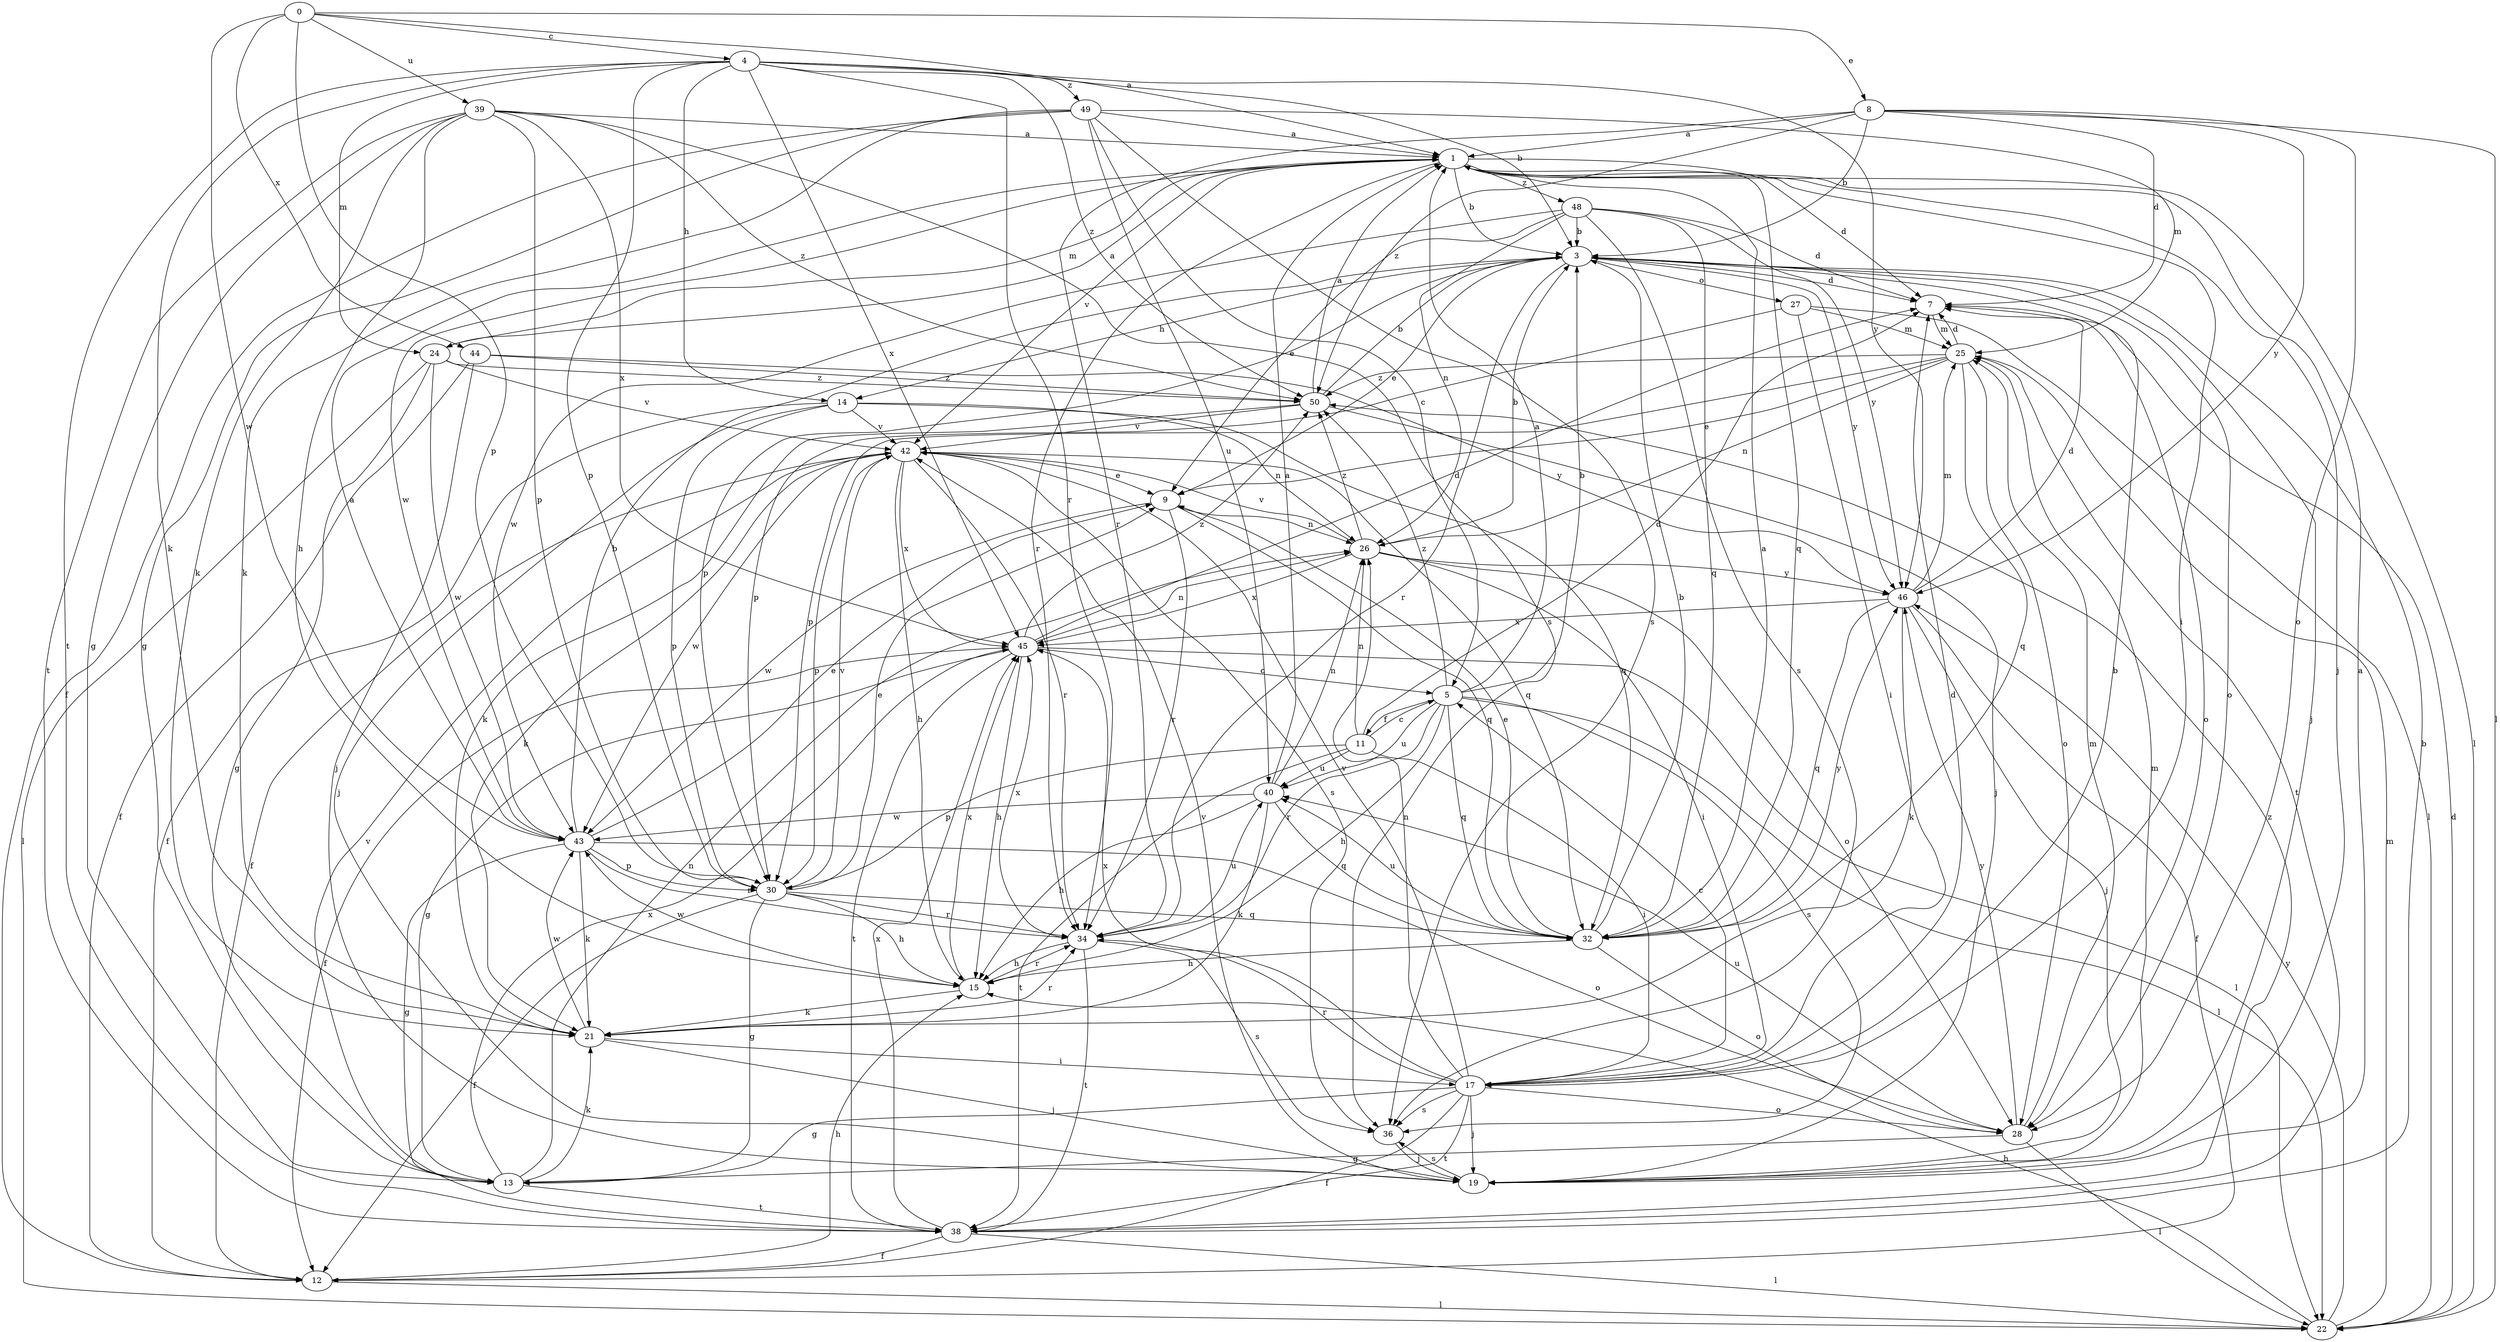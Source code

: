 strict digraph  {
0;
1;
3;
4;
5;
7;
8;
9;
11;
12;
13;
14;
15;
17;
19;
21;
22;
24;
25;
26;
27;
28;
30;
32;
34;
36;
38;
39;
40;
42;
43;
44;
45;
46;
48;
49;
50;
0 -> 1  [label=a];
0 -> 4  [label=c];
0 -> 8  [label=e];
0 -> 30  [label=p];
0 -> 39  [label=u];
0 -> 43  [label=w];
0 -> 44  [label=x];
1 -> 3  [label=b];
1 -> 7  [label=d];
1 -> 17  [label=i];
1 -> 19  [label=j];
1 -> 22  [label=l];
1 -> 24  [label=m];
1 -> 32  [label=q];
1 -> 34  [label=r];
1 -> 42  [label=v];
1 -> 43  [label=w];
1 -> 48  [label=z];
3 -> 7  [label=d];
3 -> 9  [label=e];
3 -> 14  [label=h];
3 -> 19  [label=j];
3 -> 27  [label=o];
3 -> 28  [label=o];
3 -> 30  [label=p];
3 -> 34  [label=r];
3 -> 46  [label=y];
4 -> 3  [label=b];
4 -> 14  [label=h];
4 -> 21  [label=k];
4 -> 24  [label=m];
4 -> 30  [label=p];
4 -> 34  [label=r];
4 -> 38  [label=t];
4 -> 45  [label=x];
4 -> 46  [label=y];
4 -> 49  [label=z];
4 -> 50  [label=z];
5 -> 1  [label=a];
5 -> 3  [label=b];
5 -> 11  [label=f];
5 -> 15  [label=h];
5 -> 22  [label=l];
5 -> 32  [label=q];
5 -> 34  [label=r];
5 -> 36  [label=s];
5 -> 40  [label=u];
5 -> 50  [label=z];
7 -> 25  [label=m];
7 -> 28  [label=o];
8 -> 1  [label=a];
8 -> 3  [label=b];
8 -> 7  [label=d];
8 -> 22  [label=l];
8 -> 28  [label=o];
8 -> 34  [label=r];
8 -> 46  [label=y];
8 -> 50  [label=z];
9 -> 26  [label=n];
9 -> 32  [label=q];
9 -> 34  [label=r];
9 -> 43  [label=w];
11 -> 5  [label=c];
11 -> 7  [label=d];
11 -> 17  [label=i];
11 -> 26  [label=n];
11 -> 30  [label=p];
11 -> 38  [label=t];
11 -> 40  [label=u];
12 -> 15  [label=h];
12 -> 22  [label=l];
13 -> 21  [label=k];
13 -> 26  [label=n];
13 -> 38  [label=t];
13 -> 45  [label=x];
14 -> 12  [label=f];
14 -> 19  [label=j];
14 -> 26  [label=n];
14 -> 30  [label=p];
14 -> 32  [label=q];
14 -> 42  [label=v];
15 -> 21  [label=k];
15 -> 34  [label=r];
15 -> 43  [label=w];
15 -> 45  [label=x];
17 -> 3  [label=b];
17 -> 5  [label=c];
17 -> 7  [label=d];
17 -> 12  [label=f];
17 -> 13  [label=g];
17 -> 19  [label=j];
17 -> 26  [label=n];
17 -> 28  [label=o];
17 -> 34  [label=r];
17 -> 36  [label=s];
17 -> 38  [label=t];
17 -> 42  [label=v];
17 -> 45  [label=x];
19 -> 1  [label=a];
19 -> 25  [label=m];
19 -> 36  [label=s];
19 -> 42  [label=v];
21 -> 17  [label=i];
21 -> 19  [label=j];
21 -> 34  [label=r];
21 -> 43  [label=w];
22 -> 7  [label=d];
22 -> 15  [label=h];
22 -> 25  [label=m];
22 -> 46  [label=y];
24 -> 1  [label=a];
24 -> 13  [label=g];
24 -> 22  [label=l];
24 -> 42  [label=v];
24 -> 43  [label=w];
24 -> 50  [label=z];
25 -> 7  [label=d];
25 -> 9  [label=e];
25 -> 26  [label=n];
25 -> 28  [label=o];
25 -> 30  [label=p];
25 -> 32  [label=q];
25 -> 38  [label=t];
25 -> 50  [label=z];
26 -> 3  [label=b];
26 -> 17  [label=i];
26 -> 28  [label=o];
26 -> 42  [label=v];
26 -> 45  [label=x];
26 -> 46  [label=y];
26 -> 50  [label=z];
27 -> 17  [label=i];
27 -> 22  [label=l];
27 -> 25  [label=m];
27 -> 30  [label=p];
28 -> 13  [label=g];
28 -> 22  [label=l];
28 -> 25  [label=m];
28 -> 40  [label=u];
28 -> 46  [label=y];
30 -> 9  [label=e];
30 -> 12  [label=f];
30 -> 13  [label=g];
30 -> 15  [label=h];
30 -> 32  [label=q];
30 -> 34  [label=r];
30 -> 42  [label=v];
32 -> 1  [label=a];
32 -> 3  [label=b];
32 -> 9  [label=e];
32 -> 15  [label=h];
32 -> 28  [label=o];
32 -> 40  [label=u];
32 -> 46  [label=y];
34 -> 15  [label=h];
34 -> 36  [label=s];
34 -> 38  [label=t];
34 -> 40  [label=u];
34 -> 45  [label=x];
36 -> 19  [label=j];
38 -> 3  [label=b];
38 -> 12  [label=f];
38 -> 22  [label=l];
38 -> 42  [label=v];
38 -> 45  [label=x];
38 -> 50  [label=z];
39 -> 1  [label=a];
39 -> 13  [label=g];
39 -> 15  [label=h];
39 -> 21  [label=k];
39 -> 30  [label=p];
39 -> 36  [label=s];
39 -> 38  [label=t];
39 -> 45  [label=x];
39 -> 50  [label=z];
40 -> 1  [label=a];
40 -> 15  [label=h];
40 -> 21  [label=k];
40 -> 26  [label=n];
40 -> 32  [label=q];
40 -> 43  [label=w];
42 -> 9  [label=e];
42 -> 12  [label=f];
42 -> 15  [label=h];
42 -> 21  [label=k];
42 -> 30  [label=p];
42 -> 32  [label=q];
42 -> 34  [label=r];
42 -> 36  [label=s];
42 -> 43  [label=w];
42 -> 45  [label=x];
43 -> 1  [label=a];
43 -> 3  [label=b];
43 -> 9  [label=e];
43 -> 13  [label=g];
43 -> 21  [label=k];
43 -> 28  [label=o];
43 -> 30  [label=p];
43 -> 34  [label=r];
44 -> 12  [label=f];
44 -> 19  [label=j];
44 -> 46  [label=y];
44 -> 50  [label=z];
45 -> 5  [label=c];
45 -> 7  [label=d];
45 -> 12  [label=f];
45 -> 13  [label=g];
45 -> 15  [label=h];
45 -> 22  [label=l];
45 -> 26  [label=n];
45 -> 38  [label=t];
45 -> 50  [label=z];
46 -> 7  [label=d];
46 -> 12  [label=f];
46 -> 19  [label=j];
46 -> 21  [label=k];
46 -> 25  [label=m];
46 -> 32  [label=q];
46 -> 45  [label=x];
48 -> 3  [label=b];
48 -> 7  [label=d];
48 -> 9  [label=e];
48 -> 26  [label=n];
48 -> 32  [label=q];
48 -> 36  [label=s];
48 -> 43  [label=w];
48 -> 46  [label=y];
49 -> 1  [label=a];
49 -> 5  [label=c];
49 -> 12  [label=f];
49 -> 13  [label=g];
49 -> 21  [label=k];
49 -> 25  [label=m];
49 -> 36  [label=s];
49 -> 40  [label=u];
50 -> 1  [label=a];
50 -> 3  [label=b];
50 -> 19  [label=j];
50 -> 21  [label=k];
50 -> 42  [label=v];
}
